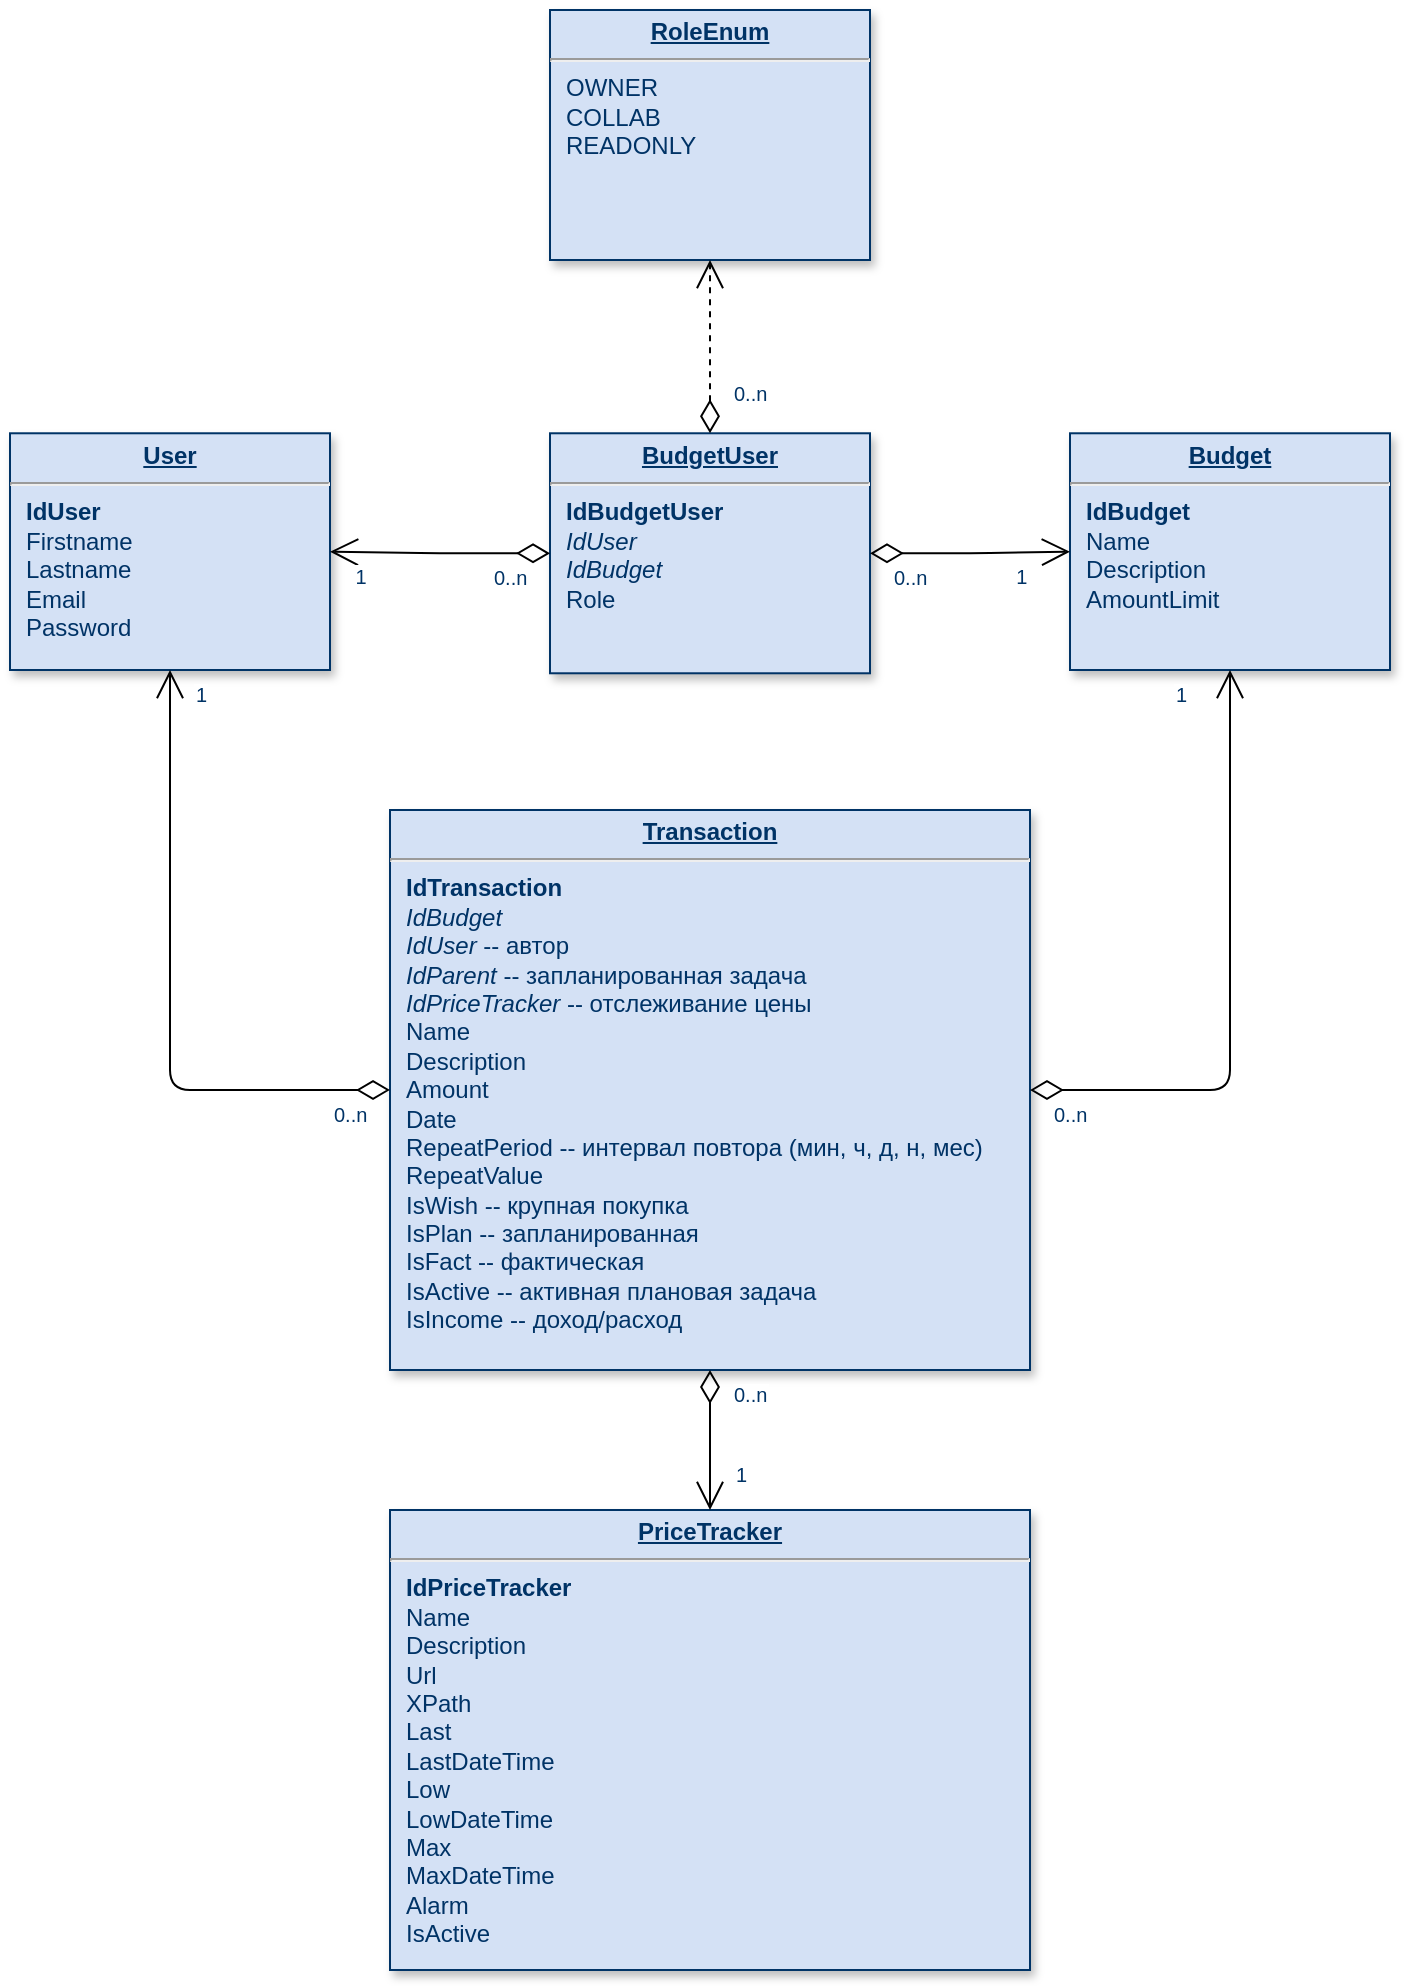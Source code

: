 <mxfile version="20.3.0" type="device" pages="2"><diagram name="Page-1" id="efa7a0a1-bf9b-a30e-e6df-94a7791c09e9"><mxGraphModel dx="1422" dy="905" grid="1" gridSize="10" guides="1" tooltips="1" connect="1" arrows="1" fold="1" page="1" pageScale="1" pageWidth="826" pageHeight="1169" background="none" math="0" shadow="0"><root><mxCell id="0"/><mxCell id="1" parent="0"/><mxCell id="19" value="&lt;p style=&quot;margin: 0px; margin-top: 4px; text-align: center; text-decoration: underline;&quot;&gt;&lt;b&gt;BudgetUser&lt;/b&gt;&lt;/p&gt;&lt;hr&gt;&lt;p style=&quot;margin: 0px 0px 0px 8px;&quot;&gt;&lt;b&gt;IdBudgetUser&lt;/b&gt;&lt;/p&gt;&lt;p style=&quot;margin: 0px 0px 0px 8px;&quot;&gt;&lt;i&gt;IdUser&lt;/i&gt;&lt;/p&gt;&lt;p style=&quot;margin: 0px 0px 0px 8px;&quot;&gt;&lt;i&gt;&lt;span style=&quot;background-color: initial;&quot;&gt;IdBudget&lt;/span&gt;&lt;br&gt;&lt;/i&gt;&lt;/p&gt;&lt;p style=&quot;margin: 0px 0px 0px 8px;&quot;&gt;Role&lt;/p&gt;" style="verticalAlign=top;align=left;overflow=fill;fontSize=12;fontFamily=Helvetica;html=1;strokeColor=#003366;shadow=1;fillColor=#D4E1F5;fontColor=#003366" parent="1" vertex="1"><mxGeometry x="350.0" y="281.64" width="160" height="120" as="geometry"/></mxCell><mxCell id="20" value="&lt;p style=&quot;margin: 0px; margin-top: 4px; text-align: center; text-decoration: underline;&quot;&gt;&lt;strong&gt;RoleEnum&lt;/strong&gt;&lt;/p&gt;&lt;hr&gt;&lt;p style=&quot;margin: 0px; margin-left: 8px;&quot;&gt;OWNER&lt;/p&gt;&lt;p style=&quot;margin: 0px; margin-left: 8px;&quot;&gt;COLLAB&lt;/p&gt;&lt;p style=&quot;margin: 0px; margin-left: 8px;&quot;&gt;READONLY&lt;/p&gt;" style="verticalAlign=top;align=left;overflow=fill;fontSize=12;fontFamily=Helvetica;html=1;strokeColor=#003366;shadow=1;fillColor=#D4E1F5;fontColor=#003366" parent="1" vertex="1"><mxGeometry x="350.0" y="70.0" width="160" height="125" as="geometry"/></mxCell><mxCell id="23" value="&lt;p style=&quot;margin: 4px 0px 0px; text-align: center;&quot;&gt;&lt;b&gt;&lt;u&gt;Budget&lt;/u&gt;&lt;/b&gt;&lt;br&gt;&lt;/p&gt;&lt;hr&gt;&lt;p style=&quot;margin: 0px 0px 0px 8px;&quot;&gt;&lt;b&gt;IdBudget&lt;/b&gt;&lt;br&gt;Name&lt;/p&gt;&lt;p style=&quot;margin: 0px 0px 0px 8px;&quot;&gt;Description&lt;/p&gt;&lt;p style=&quot;margin: 0px 0px 0px 8px;&quot;&gt;AmountLimit&lt;/p&gt;" style="verticalAlign=top;align=left;overflow=fill;fontSize=12;fontFamily=Helvetica;html=1;strokeColor=#003366;shadow=1;fillColor=#D4E1F5;fontColor=#003366" parent="1" vertex="1"><mxGeometry x="610" y="281.64" width="160" height="118.36" as="geometry"/></mxCell><mxCell id="25" value="&lt;p style=&quot;margin: 0px; margin-top: 4px; text-align: center; text-decoration: underline;&quot;&gt;&lt;strong&gt;User&lt;/strong&gt;&lt;/p&gt;&lt;hr&gt;&lt;p style=&quot;margin: 0px; margin-left: 8px;&quot;&gt;&lt;b&gt;IdUser&lt;/b&gt;&lt;/p&gt;&lt;p style=&quot;margin: 0px; margin-left: 8px;&quot;&gt;&lt;span style=&quot;background-color: initial;&quot;&gt;Firstname&lt;/span&gt;&lt;br&gt;&lt;/p&gt;&lt;p style=&quot;margin: 0px; margin-left: 8px;&quot;&gt;&lt;span style=&quot;background-color: initial;&quot;&gt;Lastname&lt;/span&gt;&lt;/p&gt;&lt;p style=&quot;margin: 0px; margin-left: 8px;&quot;&gt;&lt;span style=&quot;background-color: initial;&quot;&gt;Email&lt;/span&gt;&lt;/p&gt;&lt;p style=&quot;margin: 0px; margin-left: 8px;&quot;&gt;&lt;span style=&quot;background-color: initial;&quot;&gt;Password&lt;/span&gt;&lt;/p&gt;" style="verticalAlign=top;align=left;overflow=fill;fontSize=12;fontFamily=Helvetica;html=1;strokeColor=#003366;shadow=1;fillColor=#D4E1F5;fontColor=#003366" parent="1" vertex="1"><mxGeometry x="80" y="281.64" width="160" height="118.36" as="geometry"/></mxCell><mxCell id="36" value="" style="endArrow=open;endSize=12;startArrow=diamondThin;startSize=14;startFill=0;edgeStyle=orthogonalEdgeStyle;dashed=1;" parent="1" source="19" target="20" edge="1"><mxGeometry y="350" as="geometry"><mxPoint y="350" as="sourcePoint"/><mxPoint x="160" y="350" as="targetPoint"/></mxGeometry></mxCell><mxCell id="37" value="0..n" style="resizable=0;align=left;verticalAlign=top;labelBackgroundColor=#ffffff;fontSize=10;strokeColor=#003366;shadow=1;fillColor=#D4E1F5;fontColor=#003366" parent="36" connectable="0" vertex="1"><mxGeometry x="-1" relative="1" as="geometry"><mxPoint x="10" y="-32" as="offset"/></mxGeometry></mxCell><mxCell id="7u5j4sAYRujydTjlrYZ8-114" value="" style="endArrow=open;endSize=12;startArrow=diamondThin;startSize=14;startFill=0;edgeStyle=orthogonalEdgeStyle;exitX=0;exitY=0.5;exitDx=0;exitDy=0;entryX=1;entryY=0.5;entryDx=0;entryDy=0;" parent="1" source="19" target="25" edge="1"><mxGeometry x="499.36" as="geometry"><mxPoint x="280" y="390" as="sourcePoint"/><mxPoint x="150" y="390" as="targetPoint"/></mxGeometry></mxCell><mxCell id="7u5j4sAYRujydTjlrYZ8-115" value="0..n" style="resizable=0;align=left;verticalAlign=top;labelBackgroundColor=#ffffff;fontSize=10;strokeColor=#003366;shadow=1;fillColor=#D4E1F5;fontColor=#003366" parent="7u5j4sAYRujydTjlrYZ8-114" connectable="0" vertex="1"><mxGeometry x="-1" relative="1" as="geometry"><mxPoint x="-30" as="offset"/></mxGeometry></mxCell><mxCell id="7u5j4sAYRujydTjlrYZ8-116" value="1" style="resizable=0;align=right;verticalAlign=top;labelBackgroundColor=#ffffff;fontSize=10;strokeColor=#003366;shadow=1;fillColor=#D4E1F5;fontColor=#003366" parent="7u5j4sAYRujydTjlrYZ8-114" connectable="0" vertex="1"><mxGeometry x="1" relative="1" as="geometry"><mxPoint x="20" y="2.728e-13" as="offset"/></mxGeometry></mxCell><mxCell id="7u5j4sAYRujydTjlrYZ8-117" value="" style="endArrow=open;endSize=12;startArrow=diamondThin;startSize=14;startFill=0;edgeStyle=orthogonalEdgeStyle;exitX=1;exitY=0.5;exitDx=0;exitDy=0;entryX=0;entryY=0.5;entryDx=0;entryDy=0;" parent="1" source="19" target="23" edge="1"><mxGeometry x="799.36" y="70" as="geometry"><mxPoint x="580" y="460" as="sourcePoint"/><mxPoint x="450" y="460" as="targetPoint"/></mxGeometry></mxCell><mxCell id="7u5j4sAYRujydTjlrYZ8-118" value="0..n" style="resizable=0;align=left;verticalAlign=top;labelBackgroundColor=#ffffff;fontSize=10;strokeColor=#003366;shadow=1;fillColor=#D4E1F5;fontColor=#003366" parent="7u5j4sAYRujydTjlrYZ8-117" connectable="0" vertex="1"><mxGeometry x="-1" relative="1" as="geometry"><mxPoint x="10" as="offset"/></mxGeometry></mxCell><mxCell id="7u5j4sAYRujydTjlrYZ8-119" value="1" style="resizable=0;align=right;verticalAlign=top;labelBackgroundColor=#ffffff;fontSize=10;strokeColor=#003366;shadow=1;fillColor=#D4E1F5;fontColor=#003366" parent="7u5j4sAYRujydTjlrYZ8-117" connectable="0" vertex="1"><mxGeometry x="1" relative="1" as="geometry"><mxPoint x="-20" as="offset"/></mxGeometry></mxCell><mxCell id="7u5j4sAYRujydTjlrYZ8-120" value="&lt;p style=&quot;margin: 0px; margin-top: 4px; text-align: center; text-decoration: underline;&quot;&gt;&lt;b&gt;Transaction&lt;/b&gt;&lt;/p&gt;&lt;hr&gt;&lt;p style=&quot;margin: 0px 0px 0px 8px;&quot;&gt;&lt;b&gt;IdTransaction&lt;/b&gt;&lt;/p&gt;&lt;p style=&quot;margin: 0px 0px 0px 8px;&quot;&gt;&lt;i&gt;&lt;span style=&quot;background-color: initial;&quot;&gt;IdBudget&lt;/span&gt;&lt;br&gt;&lt;/i&gt;&lt;/p&gt;&lt;p style=&quot;margin: 0px 0px 0px 8px;&quot;&gt;&lt;i&gt;IdUser&lt;/i&gt; -- автор&lt;/p&gt;&lt;p style=&quot;margin: 0px 0px 0px 8px;&quot;&gt;&lt;i&gt;IdParent &lt;/i&gt;-- запланированная задача&lt;/p&gt;&lt;p style=&quot;margin: 0px 0px 0px 8px;&quot;&gt;&lt;i&gt;IdPriceTracker &lt;/i&gt;-- отслеживание цены&lt;br&gt;&lt;/p&gt;&lt;p style=&quot;margin: 0px 0px 0px 8px;&quot;&gt;&lt;span style=&quot;background-color: initial;&quot;&gt;Name&lt;/span&gt;&lt;br&gt;&lt;/p&gt;&lt;p style=&quot;margin: 0px 0px 0px 8px;&quot;&gt;Description&lt;/p&gt;&lt;p style=&quot;margin: 0px 0px 0px 8px;&quot;&gt;&lt;span style=&quot;background-color: initial;&quot;&gt;Amount&lt;/span&gt;&lt;br&gt;&lt;/p&gt;&lt;p style=&quot;margin: 0px 0px 0px 8px;&quot;&gt;Date&lt;/p&gt;&lt;p style=&quot;margin: 0px 0px 0px 8px;&quot;&gt;RepeatPeriod -- интервал повтора (мин, ч, д, н, мес)&lt;/p&gt;&lt;p style=&quot;margin: 0px 0px 0px 8px;&quot;&gt;RepeatValue&lt;/p&gt;&lt;p style=&quot;margin: 0px 0px 0px 8px;&quot;&gt;IsWish -- крупная покупка&lt;/p&gt;&lt;p style=&quot;margin: 0px 0px 0px 8px;&quot;&gt;IsPlan -- запланированная&lt;/p&gt;&lt;p style=&quot;margin: 0px 0px 0px 8px;&quot;&gt;IsFact -- фактическая&lt;/p&gt;&lt;p style=&quot;margin: 0px 0px 0px 8px;&quot;&gt;IsActive -- активная плановая задача&lt;/p&gt;&lt;p style=&quot;margin: 0px 0px 0px 8px;&quot;&gt;IsIncome -- доход/расход&lt;/p&gt;" style="verticalAlign=top;align=left;overflow=fill;fontSize=12;fontFamily=Helvetica;html=1;strokeColor=#003366;shadow=1;fillColor=#D4E1F5;fontColor=#003366" parent="1" vertex="1"><mxGeometry x="270" y="470" width="320" height="280" as="geometry"/></mxCell><mxCell id="7u5j4sAYRujydTjlrYZ8-124" value="" style="endArrow=open;endSize=12;startArrow=diamondThin;startSize=14;startFill=0;edgeStyle=orthogonalEdgeStyle;exitX=0;exitY=0.5;exitDx=0;exitDy=0;entryX=0.5;entryY=1;entryDx=0;entryDy=0;" parent="1" source="7u5j4sAYRujydTjlrYZ8-120" target="25" edge="1"><mxGeometry x="509.36" y="10" as="geometry"><mxPoint x="360" y="351.64" as="sourcePoint"/><mxPoint x="250" y="350.82" as="targetPoint"/></mxGeometry></mxCell><mxCell id="7u5j4sAYRujydTjlrYZ8-125" value="0..n" style="resizable=0;align=left;verticalAlign=top;labelBackgroundColor=#ffffff;fontSize=10;strokeColor=#003366;shadow=1;fillColor=#D4E1F5;fontColor=#003366" parent="7u5j4sAYRujydTjlrYZ8-124" connectable="0" vertex="1"><mxGeometry x="-1" relative="1" as="geometry"><mxPoint x="-30" as="offset"/></mxGeometry></mxCell><mxCell id="7u5j4sAYRujydTjlrYZ8-126" value="1" style="resizable=0;align=right;verticalAlign=top;labelBackgroundColor=#ffffff;fontSize=10;strokeColor=#003366;shadow=1;fillColor=#D4E1F5;fontColor=#003366" parent="7u5j4sAYRujydTjlrYZ8-124" connectable="0" vertex="1"><mxGeometry x="1" relative="1" as="geometry"><mxPoint x="20" y="2.728e-13" as="offset"/></mxGeometry></mxCell><mxCell id="7u5j4sAYRujydTjlrYZ8-127" value="" style="endArrow=open;endSize=12;startArrow=diamondThin;startSize=14;startFill=0;edgeStyle=orthogonalEdgeStyle;exitX=1;exitY=0.5;exitDx=0;exitDy=0;entryX=0.5;entryY=1;entryDx=0;entryDy=0;" parent="1" source="7u5j4sAYRujydTjlrYZ8-120" target="23" edge="1"><mxGeometry x="809.36" y="80" as="geometry"><mxPoint x="520" y="351.64" as="sourcePoint"/><mxPoint x="620" y="350.82" as="targetPoint"/></mxGeometry></mxCell><mxCell id="7u5j4sAYRujydTjlrYZ8-128" value="0..n" style="resizable=0;align=left;verticalAlign=top;labelBackgroundColor=#ffffff;fontSize=10;strokeColor=#003366;shadow=1;fillColor=#D4E1F5;fontColor=#003366" parent="7u5j4sAYRujydTjlrYZ8-127" connectable="0" vertex="1"><mxGeometry x="-1" relative="1" as="geometry"><mxPoint x="10" as="offset"/></mxGeometry></mxCell><mxCell id="7u5j4sAYRujydTjlrYZ8-129" value="1" style="resizable=0;align=right;verticalAlign=top;labelBackgroundColor=#ffffff;fontSize=10;strokeColor=#003366;shadow=1;fillColor=#D4E1F5;fontColor=#003366" parent="7u5j4sAYRujydTjlrYZ8-127" connectable="0" vertex="1"><mxGeometry x="1" relative="1" as="geometry"><mxPoint x="-20" as="offset"/></mxGeometry></mxCell><mxCell id="7u5j4sAYRujydTjlrYZ8-140" value="&lt;p style=&quot;margin: 0px; margin-top: 4px; text-align: center; text-decoration: underline;&quot;&gt;&lt;b&gt;PriceTracker&lt;/b&gt;&lt;/p&gt;&lt;hr&gt;&lt;p style=&quot;margin: 0px 0px 0px 8px;&quot;&gt;&lt;b&gt;IdPriceTracker&lt;/b&gt;&lt;/p&gt;&lt;p style=&quot;margin: 0px 0px 0px 8px;&quot;&gt;&lt;span style=&quot;background-color: initial;&quot;&gt;Name&lt;/span&gt;&lt;br&gt;&lt;/p&gt;&lt;p style=&quot;margin: 0px 0px 0px 8px;&quot;&gt;&lt;span style=&quot;background-color: initial;&quot;&gt;Description&lt;/span&gt;&lt;br&gt;&lt;/p&gt;&lt;p style=&quot;margin: 0px 0px 0px 8px;&quot;&gt;Url&lt;/p&gt;&lt;p style=&quot;margin: 0px 0px 0px 8px;&quot;&gt;XPath&lt;/p&gt;&lt;p style=&quot;margin: 0px 0px 0px 8px;&quot;&gt;Last&lt;/p&gt;&lt;p style=&quot;margin: 0px 0px 0px 8px;&quot;&gt;LastDateTime&lt;/p&gt;&lt;p style=&quot;margin: 0px 0px 0px 8px;&quot;&gt;&lt;span style=&quot;background-color: initial;&quot;&gt;Low&lt;/span&gt;&lt;br&gt;&lt;/p&gt;&lt;p style=&quot;margin: 0px 0px 0px 8px;&quot;&gt;LowDateTime&lt;/p&gt;&lt;p style=&quot;margin: 0px 0px 0px 8px;&quot;&gt;Max&lt;/p&gt;&lt;p style=&quot;margin: 0px 0px 0px 8px;&quot;&gt;MaxDateTime&lt;/p&gt;&lt;p style=&quot;margin: 0px 0px 0px 8px;&quot;&gt;&lt;span style=&quot;background-color: initial;&quot;&gt;Alarm&lt;/span&gt;&lt;br&gt;&lt;/p&gt;&lt;p style=&quot;margin: 0px 0px 0px 8px;&quot;&gt;&lt;span style=&quot;background-color: initial;&quot;&gt;IsActive&lt;/span&gt;&lt;br&gt;&lt;/p&gt;&lt;p style=&quot;margin: 0px 0px 0px 8px;&quot;&gt;&lt;br&gt;&lt;/p&gt;" style="verticalAlign=top;align=left;overflow=fill;fontSize=12;fontFamily=Helvetica;html=1;strokeColor=#003366;shadow=1;fillColor=#D4E1F5;fontColor=#003366" parent="1" vertex="1"><mxGeometry x="270" y="820" width="320" height="230" as="geometry"/></mxCell><mxCell id="7u5j4sAYRujydTjlrYZ8-141" value="" style="endArrow=open;endSize=12;startArrow=diamondThin;startSize=14;startFill=0;edgeStyle=orthogonalEdgeStyle;exitX=0.5;exitY=1;exitDx=0;exitDy=0;entryX=0.5;entryY=0;entryDx=0;entryDy=0;" parent="1" source="7u5j4sAYRujydTjlrYZ8-120" target="7u5j4sAYRujydTjlrYZ8-140" edge="1"><mxGeometry x="819.36" y="90" as="geometry"><mxPoint x="600" y="620" as="sourcePoint"/><mxPoint x="700" y="410.0" as="targetPoint"/></mxGeometry></mxCell><mxCell id="7u5j4sAYRujydTjlrYZ8-142" value="0..n" style="resizable=0;align=left;verticalAlign=top;labelBackgroundColor=#ffffff;fontSize=10;strokeColor=#003366;shadow=1;fillColor=#D4E1F5;fontColor=#003366" parent="7u5j4sAYRujydTjlrYZ8-141" connectable="0" vertex="1"><mxGeometry x="-1" relative="1" as="geometry"><mxPoint x="10" as="offset"/></mxGeometry></mxCell><mxCell id="7u5j4sAYRujydTjlrYZ8-143" value="1" style="resizable=0;align=right;verticalAlign=top;labelBackgroundColor=#ffffff;fontSize=10;strokeColor=#003366;shadow=1;fillColor=#D4E1F5;fontColor=#003366" parent="7u5j4sAYRujydTjlrYZ8-141" connectable="0" vertex="1"><mxGeometry x="1" relative="1" as="geometry"><mxPoint x="20" y="-30" as="offset"/></mxGeometry></mxCell></root></mxGraphModel></diagram><diagram name="Page-2" id="vPLu4UX-5RJ2UUzGLM_Q"><mxGraphModel dx="1422" dy="905" grid="1" gridSize="10" guides="1" tooltips="1" connect="1" arrows="1" fold="1" page="1" pageScale="1" pageWidth="1169" pageHeight="827" background="none" math="0" shadow="0"><root><mxCell id="ErP67o33JKUkEdOUPNdK-0"/><mxCell id="ErP67o33JKUkEdOUPNdK-1" parent="ErP67o33JKUkEdOUPNdK-0"/><mxCell id="ErP67o33JKUkEdOUPNdK-2" value="&lt;p style=&quot;margin: 0px; margin-top: 4px; text-align: center; text-decoration: underline;&quot;&gt;&lt;b&gt;BudgetUser&lt;/b&gt;&lt;/p&gt;&lt;hr&gt;&lt;p style=&quot;margin: 0px 0px 0px 8px;&quot;&gt;&lt;b&gt;IdBudgetUser&lt;/b&gt;&lt;/p&gt;&lt;p style=&quot;margin: 0px 0px 0px 8px;&quot;&gt;&lt;i&gt;IdUser&lt;/i&gt;&lt;/p&gt;&lt;p style=&quot;margin: 0px 0px 0px 8px;&quot;&gt;&lt;i&gt;&lt;span style=&quot;background-color: initial;&quot;&gt;IdBudget&lt;/span&gt;&lt;br&gt;&lt;/i&gt;&lt;/p&gt;&lt;p style=&quot;margin: 0px 0px 0px 8px;&quot;&gt;Role&lt;/p&gt;" style="verticalAlign=top;align=left;overflow=fill;fontSize=12;fontFamily=Helvetica;html=1;strokeColor=#003366;shadow=1;fillColor=#D4E1F5;fontColor=#003366" vertex="1" parent="ErP67o33JKUkEdOUPNdK-1"><mxGeometry x="350.0" y="294.0" width="160" height="120" as="geometry"/></mxCell><mxCell id="ErP67o33JKUkEdOUPNdK-3" value="&lt;p style=&quot;margin: 0px; margin-top: 4px; text-align: center; text-decoration: underline;&quot;&gt;&lt;strong&gt;RoleEnum&lt;/strong&gt;&lt;/p&gt;&lt;hr&gt;&lt;p style=&quot;margin: 0px; margin-left: 8px;&quot;&gt;OWNER&lt;/p&gt;&lt;p style=&quot;margin: 0px; margin-left: 8px;&quot;&gt;COLLAB&lt;/p&gt;&lt;p style=&quot;margin: 0px; margin-left: 8px;&quot;&gt;READONLY&lt;/p&gt;" style="verticalAlign=top;align=left;overflow=fill;fontSize=12;fontFamily=Helvetica;html=1;strokeColor=#003366;shadow=1;fillColor=#D4E1F5;fontColor=#003366" vertex="1" parent="ErP67o33JKUkEdOUPNdK-1"><mxGeometry x="70.0" y="291.5" width="160" height="125" as="geometry"/></mxCell><mxCell id="ErP67o33JKUkEdOUPNdK-4" value="&lt;p style=&quot;margin: 4px 0px 0px; text-align: center;&quot;&gt;&lt;b&gt;&lt;u&gt;Budget&lt;/u&gt;&lt;/b&gt;&lt;br&gt;&lt;/p&gt;&lt;hr&gt;&lt;p style=&quot;margin: 0px 0px 0px 8px;&quot;&gt;&lt;b&gt;IdBudget&lt;/b&gt;&lt;br&gt;Name&lt;/p&gt;&lt;p style=&quot;margin: 0px 0px 0px 8px;&quot;&gt;Description&lt;/p&gt;&lt;p style=&quot;margin: 0px 0px 0px 8px;&quot;&gt;AmountLimit&lt;/p&gt;" style="verticalAlign=top;align=left;overflow=fill;fontSize=12;fontFamily=Helvetica;html=1;strokeColor=#003366;shadow=1;fillColor=#D4E1F5;fontColor=#003366" vertex="1" parent="ErP67o33JKUkEdOUPNdK-1"><mxGeometry x="350" y="70" width="160" height="118.36" as="geometry"/></mxCell><mxCell id="ErP67o33JKUkEdOUPNdK-5" value="&lt;p style=&quot;margin: 0px; margin-top: 4px; text-align: center; text-decoration: underline;&quot;&gt;&lt;strong&gt;User&lt;/strong&gt;&lt;/p&gt;&lt;hr&gt;&lt;p style=&quot;margin: 0px; margin-left: 8px;&quot;&gt;&lt;b&gt;IdUser&lt;/b&gt;&lt;/p&gt;&lt;p style=&quot;margin: 0px; margin-left: 8px;&quot;&gt;&lt;span style=&quot;background-color: initial;&quot;&gt;Firstname&lt;/span&gt;&lt;br&gt;&lt;/p&gt;&lt;p style=&quot;margin: 0px; margin-left: 8px;&quot;&gt;&lt;span style=&quot;background-color: initial;&quot;&gt;Lastname&lt;/span&gt;&lt;/p&gt;&lt;p style=&quot;margin: 0px; margin-left: 8px;&quot;&gt;&lt;span style=&quot;background-color: initial;&quot;&gt;Email&lt;/span&gt;&lt;/p&gt;&lt;p style=&quot;margin: 0px; margin-left: 8px;&quot;&gt;&lt;span style=&quot;background-color: initial;&quot;&gt;Password&lt;/span&gt;&lt;/p&gt;" style="verticalAlign=top;align=left;overflow=fill;fontSize=12;fontFamily=Helvetica;html=1;strokeColor=#003366;shadow=1;fillColor=#D4E1F5;fontColor=#003366" vertex="1" parent="ErP67o33JKUkEdOUPNdK-1"><mxGeometry x="350" y="520.82" width="160" height="118.36" as="geometry"/></mxCell><mxCell id="ErP67o33JKUkEdOUPNdK-6" value="" style="endArrow=open;endSize=12;startArrow=diamondThin;startSize=14;startFill=0;edgeStyle=orthogonalEdgeStyle;dashed=1;" edge="1" parent="ErP67o33JKUkEdOUPNdK-1" source="ErP67o33JKUkEdOUPNdK-2" target="ErP67o33JKUkEdOUPNdK-3"><mxGeometry y="350" as="geometry"><mxPoint y="350" as="sourcePoint"/><mxPoint x="160" y="350" as="targetPoint"/></mxGeometry></mxCell><mxCell id="ErP67o33JKUkEdOUPNdK-7" value="0..n" style="resizable=0;align=left;verticalAlign=top;labelBackgroundColor=#ffffff;fontSize=10;strokeColor=#003366;shadow=1;fillColor=#D4E1F5;fontColor=#003366" connectable="0" vertex="1" parent="ErP67o33JKUkEdOUPNdK-6"><mxGeometry x="-1" relative="1" as="geometry"><mxPoint x="-30" y="-32" as="offset"/></mxGeometry></mxCell><mxCell id="ErP67o33JKUkEdOUPNdK-8" value="" style="endArrow=open;endSize=12;startArrow=diamondThin;startSize=14;startFill=0;edgeStyle=orthogonalEdgeStyle;exitX=0.5;exitY=1;exitDx=0;exitDy=0;entryX=0.5;entryY=0;entryDx=0;entryDy=0;" edge="1" parent="ErP67o33JKUkEdOUPNdK-1" source="ErP67o33JKUkEdOUPNdK-2" target="ErP67o33JKUkEdOUPNdK-5"><mxGeometry x="499.36" as="geometry"><mxPoint x="280" y="390" as="sourcePoint"/><mxPoint x="150" y="390" as="targetPoint"/></mxGeometry></mxCell><mxCell id="ErP67o33JKUkEdOUPNdK-9" value="0..n" style="resizable=0;align=left;verticalAlign=top;labelBackgroundColor=#ffffff;fontSize=10;strokeColor=#003366;shadow=1;fillColor=#D4E1F5;fontColor=#003366" connectable="0" vertex="1" parent="ErP67o33JKUkEdOUPNdK-8"><mxGeometry x="-1" relative="1" as="geometry"><mxPoint x="10" y="6" as="offset"/></mxGeometry></mxCell><mxCell id="ErP67o33JKUkEdOUPNdK-10" value="1" style="resizable=0;align=right;verticalAlign=top;labelBackgroundColor=#ffffff;fontSize=10;strokeColor=#003366;shadow=1;fillColor=#D4E1F5;fontColor=#003366" connectable="0" vertex="1" parent="ErP67o33JKUkEdOUPNdK-8"><mxGeometry x="1" relative="1" as="geometry"><mxPoint x="20" y="-31" as="offset"/></mxGeometry></mxCell><mxCell id="ErP67o33JKUkEdOUPNdK-11" value="" style="endArrow=open;endSize=12;startArrow=diamondThin;startSize=14;startFill=0;edgeStyle=orthogonalEdgeStyle;exitX=0.5;exitY=0;exitDx=0;exitDy=0;entryX=0.5;entryY=1;entryDx=0;entryDy=0;" edge="1" parent="ErP67o33JKUkEdOUPNdK-1" source="ErP67o33JKUkEdOUPNdK-2" target="ErP67o33JKUkEdOUPNdK-4"><mxGeometry x="799.36" y="70" as="geometry"><mxPoint x="580" y="460" as="sourcePoint"/><mxPoint x="450" y="460" as="targetPoint"/></mxGeometry></mxCell><mxCell id="ErP67o33JKUkEdOUPNdK-12" value="0..n" style="resizable=0;align=left;verticalAlign=top;labelBackgroundColor=#ffffff;fontSize=10;strokeColor=#003366;shadow=1;fillColor=#D4E1F5;fontColor=#003366" connectable="0" vertex="1" parent="ErP67o33JKUkEdOUPNdK-11"><mxGeometry x="-1" relative="1" as="geometry"><mxPoint x="10" y="-32" as="offset"/></mxGeometry></mxCell><mxCell id="ErP67o33JKUkEdOUPNdK-13" value="1" style="resizable=0;align=right;verticalAlign=top;labelBackgroundColor=#ffffff;fontSize=10;strokeColor=#003366;shadow=1;fillColor=#D4E1F5;fontColor=#003366" connectable="0" vertex="1" parent="ErP67o33JKUkEdOUPNdK-11"><mxGeometry x="1" relative="1" as="geometry"><mxPoint x="20" y="12" as="offset"/></mxGeometry></mxCell><mxCell id="ErP67o33JKUkEdOUPNdK-14" value="&lt;p style=&quot;margin: 0px; margin-top: 4px; text-align: center; text-decoration: underline;&quot;&gt;&lt;b&gt;Transaction&lt;/b&gt;&lt;/p&gt;&lt;hr&gt;&lt;p style=&quot;margin: 0px 0px 0px 8px;&quot;&gt;&lt;b&gt;IdTransaction&lt;/b&gt;&lt;/p&gt;&lt;p style=&quot;margin: 0px 0px 0px 8px;&quot;&gt;&lt;i&gt;&lt;span style=&quot;background-color: initial;&quot;&gt;IdBudget&lt;/span&gt;&lt;br&gt;&lt;/i&gt;&lt;/p&gt;&lt;p style=&quot;margin: 0px 0px 0px 8px;&quot;&gt;&lt;i&gt;IdUser&lt;/i&gt; -- автор&lt;/p&gt;&lt;p style=&quot;margin: 0px 0px 0px 8px;&quot;&gt;&lt;i&gt;IdParent &lt;/i&gt;-- запланированная задача&lt;/p&gt;&lt;p style=&quot;margin: 0px 0px 0px 8px;&quot;&gt;&lt;i&gt;IdPriceTracker &lt;/i&gt;-- отслеживание цены&lt;br&gt;&lt;/p&gt;&lt;p style=&quot;margin: 0px 0px 0px 8px;&quot;&gt;&lt;span style=&quot;background-color: initial;&quot;&gt;Name&lt;/span&gt;&lt;br&gt;&lt;/p&gt;&lt;p style=&quot;margin: 0px 0px 0px 8px;&quot;&gt;Description&lt;/p&gt;&lt;p style=&quot;margin: 0px 0px 0px 8px;&quot;&gt;&lt;span style=&quot;background-color: initial;&quot;&gt;Amount&lt;/span&gt;&lt;br&gt;&lt;/p&gt;&lt;p style=&quot;margin: 0px 0px 0px 8px;&quot;&gt;Date&lt;/p&gt;&lt;p style=&quot;margin: 0px 0px 0px 8px;&quot;&gt;RepeatPeriod -- интервал повтора (мин, ч, д, н, мес)&lt;/p&gt;&lt;p style=&quot;margin: 0px 0px 0px 8px;&quot;&gt;RepeatValue&lt;/p&gt;&lt;p style=&quot;margin: 0px 0px 0px 8px;&quot;&gt;IsWish -- крупная покупка&lt;/p&gt;&lt;p style=&quot;margin: 0px 0px 0px 8px;&quot;&gt;IsPlan -- запланированная&lt;/p&gt;&lt;p style=&quot;margin: 0px 0px 0px 8px;&quot;&gt;IsFact -- фактическая&lt;/p&gt;&lt;p style=&quot;margin: 0px 0px 0px 8px;&quot;&gt;IsActive -- активная плановая задача&lt;/p&gt;&lt;p style=&quot;margin: 0px 0px 0px 8px;&quot;&gt;IsIncome -- доход/расход&lt;/p&gt;" style="verticalAlign=top;align=left;overflow=fill;fontSize=12;fontFamily=Helvetica;html=1;strokeColor=#003366;shadow=1;fillColor=#D4E1F5;fontColor=#003366" vertex="1" parent="ErP67o33JKUkEdOUPNdK-1"><mxGeometry x="585" y="232" width="320" height="280" as="geometry"/></mxCell><mxCell id="ErP67o33JKUkEdOUPNdK-15" value="" style="endArrow=open;endSize=12;startArrow=diamondThin;startSize=14;startFill=0;edgeStyle=orthogonalEdgeStyle;exitX=0.5;exitY=1;exitDx=0;exitDy=0;entryX=1;entryY=0.5;entryDx=0;entryDy=0;" edge="1" parent="ErP67o33JKUkEdOUPNdK-1" source="ErP67o33JKUkEdOUPNdK-14" target="ErP67o33JKUkEdOUPNdK-5"><mxGeometry x="509.36" y="10" as="geometry"><mxPoint x="360" y="351.64" as="sourcePoint"/><mxPoint x="250" y="350.82" as="targetPoint"/></mxGeometry></mxCell><mxCell id="ErP67o33JKUkEdOUPNdK-16" value="0..n" style="resizable=0;align=left;verticalAlign=top;labelBackgroundColor=#ffffff;fontSize=10;strokeColor=#003366;shadow=1;fillColor=#D4E1F5;fontColor=#003366" connectable="0" vertex="1" parent="ErP67o33JKUkEdOUPNdK-15"><mxGeometry x="-1" relative="1" as="geometry"><mxPoint x="-30" as="offset"/></mxGeometry></mxCell><mxCell id="ErP67o33JKUkEdOUPNdK-17" value="1" style="resizable=0;align=right;verticalAlign=top;labelBackgroundColor=#ffffff;fontSize=10;strokeColor=#003366;shadow=1;fillColor=#D4E1F5;fontColor=#003366" connectable="0" vertex="1" parent="ErP67o33JKUkEdOUPNdK-15"><mxGeometry x="1" relative="1" as="geometry"><mxPoint x="20" y="2.728e-13" as="offset"/></mxGeometry></mxCell><mxCell id="ErP67o33JKUkEdOUPNdK-18" value="" style="endArrow=open;endSize=12;startArrow=diamondThin;startSize=14;startFill=0;edgeStyle=orthogonalEdgeStyle;exitX=0.5;exitY=0;exitDx=0;exitDy=0;entryX=1;entryY=0.5;entryDx=0;entryDy=0;" edge="1" parent="ErP67o33JKUkEdOUPNdK-1" source="ErP67o33JKUkEdOUPNdK-14" target="ErP67o33JKUkEdOUPNdK-4"><mxGeometry x="809.36" y="80" as="geometry"><mxPoint x="520" y="351.64" as="sourcePoint"/><mxPoint x="620" y="350.82" as="targetPoint"/></mxGeometry></mxCell><mxCell id="ErP67o33JKUkEdOUPNdK-19" value="0..n" style="resizable=0;align=left;verticalAlign=top;labelBackgroundColor=#ffffff;fontSize=10;strokeColor=#003366;shadow=1;fillColor=#D4E1F5;fontColor=#003366" connectable="0" vertex="1" parent="ErP67o33JKUkEdOUPNdK-18"><mxGeometry x="-1" relative="1" as="geometry"><mxPoint x="-30" y="-36" as="offset"/></mxGeometry></mxCell><mxCell id="ErP67o33JKUkEdOUPNdK-20" value="1" style="resizable=0;align=right;verticalAlign=top;labelBackgroundColor=#ffffff;fontSize=10;strokeColor=#003366;shadow=1;fillColor=#D4E1F5;fontColor=#003366" connectable="0" vertex="1" parent="ErP67o33JKUkEdOUPNdK-18"><mxGeometry x="1" relative="1" as="geometry"><mxPoint x="30" as="offset"/></mxGeometry></mxCell><mxCell id="ErP67o33JKUkEdOUPNdK-21" value="&lt;p style=&quot;margin: 0px; margin-top: 4px; text-align: center; text-decoration: underline;&quot;&gt;&lt;b&gt;PriceTracker&lt;/b&gt;&lt;/p&gt;&lt;hr&gt;&lt;p style=&quot;margin: 0px 0px 0px 8px;&quot;&gt;&lt;b&gt;IdPriceTracker&lt;/b&gt;&lt;/p&gt;&lt;p style=&quot;margin: 0px 0px 0px 8px;&quot;&gt;&lt;span style=&quot;background-color: initial;&quot;&gt;Name&lt;/span&gt;&lt;br&gt;&lt;/p&gt;&lt;p style=&quot;margin: 0px 0px 0px 8px;&quot;&gt;&lt;span style=&quot;background-color: initial;&quot;&gt;Description&lt;/span&gt;&lt;br&gt;&lt;/p&gt;&lt;p style=&quot;margin: 0px 0px 0px 8px;&quot;&gt;Url&lt;/p&gt;&lt;p style=&quot;margin: 0px 0px 0px 8px;&quot;&gt;XPath&lt;/p&gt;&lt;p style=&quot;margin: 0px 0px 0px 8px;&quot;&gt;Last&lt;/p&gt;&lt;p style=&quot;margin: 0px 0px 0px 8px;&quot;&gt;LastDateTime&lt;/p&gt;&lt;p style=&quot;margin: 0px 0px 0px 8px;&quot;&gt;&lt;span style=&quot;background-color: initial;&quot;&gt;Low&lt;/span&gt;&lt;br&gt;&lt;/p&gt;&lt;p style=&quot;margin: 0px 0px 0px 8px;&quot;&gt;LowDateTime&lt;/p&gt;&lt;p style=&quot;margin: 0px 0px 0px 8px;&quot;&gt;Max&lt;/p&gt;&lt;p style=&quot;margin: 0px 0px 0px 8px;&quot;&gt;MaxDateTime&lt;/p&gt;&lt;p style=&quot;margin: 0px 0px 0px 8px;&quot;&gt;&lt;span style=&quot;background-color: initial;&quot;&gt;Alarm&lt;/span&gt;&lt;br&gt;&lt;/p&gt;&lt;p style=&quot;margin: 0px 0px 0px 8px;&quot;&gt;&lt;span style=&quot;background-color: initial;&quot;&gt;IsActive&lt;/span&gt;&lt;br&gt;&lt;/p&gt;&lt;p style=&quot;margin: 0px 0px 0px 8px;&quot;&gt;&lt;br&gt;&lt;/p&gt;" style="verticalAlign=top;align=left;overflow=fill;fontSize=12;fontFamily=Helvetica;html=1;strokeColor=#003366;shadow=1;fillColor=#D4E1F5;fontColor=#003366" vertex="1" parent="ErP67o33JKUkEdOUPNdK-1"><mxGeometry x="995" y="257.0" width="320" height="230" as="geometry"/></mxCell><mxCell id="ErP67o33JKUkEdOUPNdK-22" value="" style="endArrow=open;endSize=12;startArrow=diamondThin;startSize=14;startFill=0;edgeStyle=orthogonalEdgeStyle;exitX=1;exitY=0.5;exitDx=0;exitDy=0;entryX=0;entryY=0.5;entryDx=0;entryDy=0;" edge="1" parent="ErP67o33JKUkEdOUPNdK-1" source="ErP67o33JKUkEdOUPNdK-14" target="ErP67o33JKUkEdOUPNdK-21"><mxGeometry x="734.36" y="96.18" as="geometry"><mxPoint x="515" y="626.18" as="sourcePoint"/><mxPoint x="615" y="416.18" as="targetPoint"/></mxGeometry></mxCell><mxCell id="ErP67o33JKUkEdOUPNdK-23" value="0..n" style="resizable=0;align=left;verticalAlign=top;labelBackgroundColor=#ffffff;fontSize=10;strokeColor=#003366;shadow=1;fillColor=#D4E1F5;fontColor=#003366" connectable="0" vertex="1" parent="ErP67o33JKUkEdOUPNdK-22"><mxGeometry x="-1" relative="1" as="geometry"><mxPoint x="10" as="offset"/></mxGeometry></mxCell><mxCell id="ErP67o33JKUkEdOUPNdK-24" value="1" style="resizable=0;align=right;verticalAlign=top;labelBackgroundColor=#ffffff;fontSize=10;strokeColor=#003366;shadow=1;fillColor=#D4E1F5;fontColor=#003366" connectable="0" vertex="1" parent="ErP67o33JKUkEdOUPNdK-22"><mxGeometry x="1" relative="1" as="geometry"><mxPoint x="20" y="-30" as="offset"/></mxGeometry></mxCell></root></mxGraphModel></diagram></mxfile>